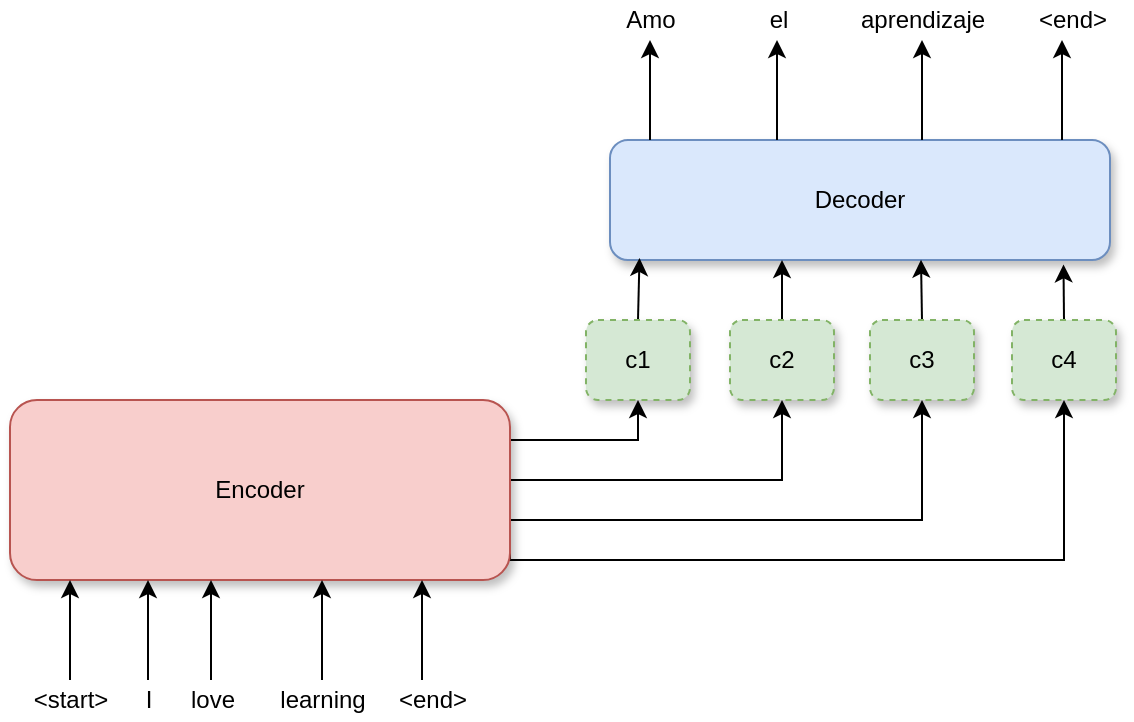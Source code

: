 <mxfile version="20.0.0" type="github">
  <diagram id="adZ-CjwqrUXUf0tD9GaO" name="Page-1">
    <mxGraphModel dx="1096" dy="523" grid="1" gridSize="10" guides="1" tooltips="1" connect="1" arrows="1" fold="1" page="1" pageScale="1" pageWidth="827" pageHeight="1169" math="0" shadow="0">
      <root>
        <mxCell id="0" />
        <mxCell id="1" parent="0" />
        <mxCell id="0S6Qyqmw0HfKIFP465_L-32" style="edgeStyle=orthogonalEdgeStyle;rounded=0;orthogonalLoop=1;jettySize=auto;html=1;exitX=1;exitY=0.25;exitDx=0;exitDy=0;entryX=0.5;entryY=1;entryDx=0;entryDy=0;fontSize=12;" edge="1" parent="1" source="0S6Qyqmw0HfKIFP465_L-1" target="0S6Qyqmw0HfKIFP465_L-14">
          <mxGeometry relative="1" as="geometry">
            <Array as="points">
              <mxPoint x="440" y="270" />
              <mxPoint x="504" y="270" />
            </Array>
          </mxGeometry>
        </mxCell>
        <mxCell id="0S6Qyqmw0HfKIFP465_L-41" style="edgeStyle=orthogonalEdgeStyle;rounded=0;orthogonalLoop=1;jettySize=auto;html=1;exitX=1;exitY=0.5;exitDx=0;exitDy=0;entryX=0.5;entryY=1;entryDx=0;entryDy=0;fontSize=12;" edge="1" parent="1" source="0S6Qyqmw0HfKIFP465_L-1" target="0S6Qyqmw0HfKIFP465_L-34">
          <mxGeometry relative="1" as="geometry">
            <Array as="points">
              <mxPoint x="440" y="290" />
              <mxPoint x="576" y="290" />
            </Array>
          </mxGeometry>
        </mxCell>
        <mxCell id="0S6Qyqmw0HfKIFP465_L-42" style="edgeStyle=orthogonalEdgeStyle;rounded=0;orthogonalLoop=1;jettySize=auto;html=1;exitX=1;exitY=0.75;exitDx=0;exitDy=0;entryX=0.5;entryY=1;entryDx=0;entryDy=0;fontSize=12;" edge="1" parent="1" source="0S6Qyqmw0HfKIFP465_L-1" target="0S6Qyqmw0HfKIFP465_L-35">
          <mxGeometry relative="1" as="geometry">
            <Array as="points">
              <mxPoint x="440" y="310" />
              <mxPoint x="646" y="310" />
            </Array>
          </mxGeometry>
        </mxCell>
        <mxCell id="0S6Qyqmw0HfKIFP465_L-44" style="edgeStyle=orthogonalEdgeStyle;rounded=0;orthogonalLoop=1;jettySize=auto;html=1;exitX=1;exitY=0.75;exitDx=0;exitDy=0;entryX=0.5;entryY=1;entryDx=0;entryDy=0;fontSize=12;" edge="1" parent="1" source="0S6Qyqmw0HfKIFP465_L-1" target="0S6Qyqmw0HfKIFP465_L-36">
          <mxGeometry relative="1" as="geometry">
            <Array as="points">
              <mxPoint x="440" y="330" />
              <mxPoint x="717" y="330" />
            </Array>
          </mxGeometry>
        </mxCell>
        <mxCell id="0S6Qyqmw0HfKIFP465_L-1" value="Encoder" style="rounded=1;whiteSpace=wrap;html=1;fillColor=#f8cecc;strokeColor=#b85450;fontSize=12;shadow=1;" vertex="1" parent="1">
          <mxGeometry x="190" y="250" width="250" height="90" as="geometry" />
        </mxCell>
        <mxCell id="0S6Qyqmw0HfKIFP465_L-2" value="Decoder" style="rounded=1;whiteSpace=wrap;html=1;fillColor=#dae8fc;strokeColor=#6c8ebf;fontSize=12;shadow=1;" vertex="1" parent="1">
          <mxGeometry x="490" y="120" width="250" height="60" as="geometry" />
        </mxCell>
        <mxCell id="0S6Qyqmw0HfKIFP465_L-4" value="" style="endArrow=classic;html=1;rounded=0;fontSize=12;" edge="1" parent="1">
          <mxGeometry width="50" height="50" relative="1" as="geometry">
            <mxPoint x="220" y="390" as="sourcePoint" />
            <mxPoint x="220" y="340" as="targetPoint" />
          </mxGeometry>
        </mxCell>
        <mxCell id="0S6Qyqmw0HfKIFP465_L-5" value="" style="endArrow=classic;html=1;rounded=0;fontSize=12;" edge="1" parent="1">
          <mxGeometry width="50" height="50" relative="1" as="geometry">
            <mxPoint x="259" y="390" as="sourcePoint" />
            <mxPoint x="259" y="340" as="targetPoint" />
          </mxGeometry>
        </mxCell>
        <mxCell id="0S6Qyqmw0HfKIFP465_L-6" value="" style="endArrow=classic;html=1;rounded=0;fontSize=12;" edge="1" parent="1">
          <mxGeometry width="50" height="50" relative="1" as="geometry">
            <mxPoint x="290.5" y="390" as="sourcePoint" />
            <mxPoint x="290.5" y="340" as="targetPoint" />
          </mxGeometry>
        </mxCell>
        <mxCell id="0S6Qyqmw0HfKIFP465_L-7" value="" style="endArrow=classic;html=1;rounded=0;fontSize=12;" edge="1" parent="1">
          <mxGeometry width="50" height="50" relative="1" as="geometry">
            <mxPoint x="346" y="390" as="sourcePoint" />
            <mxPoint x="346" y="340" as="targetPoint" />
          </mxGeometry>
        </mxCell>
        <mxCell id="0S6Qyqmw0HfKIFP465_L-8" value="" style="endArrow=classic;html=1;rounded=0;fontSize=12;" edge="1" parent="1">
          <mxGeometry width="50" height="50" relative="1" as="geometry">
            <mxPoint x="396" y="390" as="sourcePoint" />
            <mxPoint x="396" y="340" as="targetPoint" />
          </mxGeometry>
        </mxCell>
        <mxCell id="0S6Qyqmw0HfKIFP465_L-9" value="&amp;lt;start&amp;gt;" style="text;html=1;align=center;verticalAlign=middle;resizable=0;points=[];autosize=1;strokeColor=none;fillColor=none;fontSize=12;" vertex="1" parent="1">
          <mxGeometry x="190" y="390" width="60" height="20" as="geometry" />
        </mxCell>
        <mxCell id="0S6Qyqmw0HfKIFP465_L-10" value="I" style="text;html=1;align=center;verticalAlign=middle;resizable=0;points=[];autosize=1;strokeColor=none;fillColor=none;fontSize=12;" vertex="1" parent="1">
          <mxGeometry x="249" y="390" width="20" height="20" as="geometry" />
        </mxCell>
        <mxCell id="0S6Qyqmw0HfKIFP465_L-11" value="love" style="text;html=1;align=center;verticalAlign=middle;resizable=0;points=[];autosize=1;strokeColor=none;fillColor=none;fontSize=12;" vertex="1" parent="1">
          <mxGeometry x="271" y="390" width="40" height="20" as="geometry" />
        </mxCell>
        <mxCell id="0S6Qyqmw0HfKIFP465_L-12" value="learning" style="text;html=1;align=center;verticalAlign=middle;resizable=0;points=[];autosize=1;strokeColor=none;fillColor=none;fontSize=12;" vertex="1" parent="1">
          <mxGeometry x="311" y="390" width="70" height="20" as="geometry" />
        </mxCell>
        <mxCell id="0S6Qyqmw0HfKIFP465_L-13" value="&amp;lt;end&amp;gt;" style="text;html=1;align=center;verticalAlign=middle;resizable=0;points=[];autosize=1;strokeColor=none;fillColor=none;fontSize=12;" vertex="1" parent="1">
          <mxGeometry x="371" y="390" width="60" height="20" as="geometry" />
        </mxCell>
        <mxCell id="0S6Qyqmw0HfKIFP465_L-37" style="edgeStyle=orthogonalEdgeStyle;rounded=0;orthogonalLoop=1;jettySize=auto;html=1;exitX=0.5;exitY=0;exitDx=0;exitDy=0;entryX=0.059;entryY=0.983;entryDx=0;entryDy=0;entryPerimeter=0;fontSize=12;" edge="1" parent="1" source="0S6Qyqmw0HfKIFP465_L-14" target="0S6Qyqmw0HfKIFP465_L-2">
          <mxGeometry relative="1" as="geometry" />
        </mxCell>
        <mxCell id="0S6Qyqmw0HfKIFP465_L-14" value="c1" style="rounded=1;whiteSpace=wrap;html=1;fillColor=#d5e8d4;strokeColor=#82b366;fontSize=12;shadow=1;dashed=1;" vertex="1" parent="1">
          <mxGeometry x="478" y="210" width="52" height="40" as="geometry" />
        </mxCell>
        <mxCell id="0S6Qyqmw0HfKIFP465_L-16" value="" style="endArrow=classic;html=1;rounded=0;fontSize=12;" edge="1" parent="1">
          <mxGeometry width="50" height="50" relative="1" as="geometry">
            <mxPoint x="510" y="120" as="sourcePoint" />
            <mxPoint x="510" y="70" as="targetPoint" />
          </mxGeometry>
        </mxCell>
        <mxCell id="0S6Qyqmw0HfKIFP465_L-17" value="" style="endArrow=classic;html=1;rounded=0;fontSize=12;" edge="1" parent="1">
          <mxGeometry width="50" height="50" relative="1" as="geometry">
            <mxPoint x="573.5" y="120" as="sourcePoint" />
            <mxPoint x="573.5" y="70" as="targetPoint" />
          </mxGeometry>
        </mxCell>
        <mxCell id="0S6Qyqmw0HfKIFP465_L-18" value="" style="endArrow=classic;html=1;rounded=0;fontSize=12;" edge="1" parent="1">
          <mxGeometry width="50" height="50" relative="1" as="geometry">
            <mxPoint x="646" y="120" as="sourcePoint" />
            <mxPoint x="646" y="70" as="targetPoint" />
          </mxGeometry>
        </mxCell>
        <mxCell id="0S6Qyqmw0HfKIFP465_L-19" value="" style="endArrow=classic;html=1;rounded=0;fontSize=12;" edge="1" parent="1">
          <mxGeometry width="50" height="50" relative="1" as="geometry">
            <mxPoint x="716" y="120" as="sourcePoint" />
            <mxPoint x="716" y="70" as="targetPoint" />
          </mxGeometry>
        </mxCell>
        <mxCell id="0S6Qyqmw0HfKIFP465_L-21" value="Amo" style="text;html=1;align=center;verticalAlign=middle;resizable=0;points=[];autosize=1;strokeColor=none;fillColor=none;fontSize=12;" vertex="1" parent="1">
          <mxGeometry x="490" y="50" width="40" height="20" as="geometry" />
        </mxCell>
        <mxCell id="0S6Qyqmw0HfKIFP465_L-22" value="el" style="text;html=1;align=center;verticalAlign=middle;resizable=0;points=[];autosize=1;strokeColor=none;fillColor=none;fontSize=12;" vertex="1" parent="1">
          <mxGeometry x="559" y="50" width="30" height="20" as="geometry" />
        </mxCell>
        <mxCell id="0S6Qyqmw0HfKIFP465_L-23" value="aprendizaje" style="text;html=1;align=center;verticalAlign=middle;resizable=0;points=[];autosize=1;strokeColor=none;fillColor=none;fontSize=12;" vertex="1" parent="1">
          <mxGeometry x="601" y="50" width="90" height="20" as="geometry" />
        </mxCell>
        <mxCell id="0S6Qyqmw0HfKIFP465_L-24" value="&amp;lt;end&amp;gt;" style="text;html=1;align=center;verticalAlign=middle;resizable=0;points=[];autosize=1;strokeColor=none;fillColor=none;fontSize=12;" vertex="1" parent="1">
          <mxGeometry x="691" y="50" width="60" height="20" as="geometry" />
        </mxCell>
        <mxCell id="0S6Qyqmw0HfKIFP465_L-38" style="edgeStyle=orthogonalEdgeStyle;rounded=0;orthogonalLoop=1;jettySize=auto;html=1;exitX=0.5;exitY=0;exitDx=0;exitDy=0;entryX=0.344;entryY=1;entryDx=0;entryDy=0;entryPerimeter=0;fontSize=12;" edge="1" parent="1" source="0S6Qyqmw0HfKIFP465_L-34" target="0S6Qyqmw0HfKIFP465_L-2">
          <mxGeometry relative="1" as="geometry" />
        </mxCell>
        <mxCell id="0S6Qyqmw0HfKIFP465_L-34" value="c2" style="rounded=1;whiteSpace=wrap;html=1;fillColor=#d5e8d4;strokeColor=#82b366;fontSize=12;shadow=1;dashed=1;" vertex="1" parent="1">
          <mxGeometry x="550" y="210" width="52" height="40" as="geometry" />
        </mxCell>
        <mxCell id="0S6Qyqmw0HfKIFP465_L-39" style="edgeStyle=orthogonalEdgeStyle;rounded=0;orthogonalLoop=1;jettySize=auto;html=1;exitX=0.5;exitY=0;exitDx=0;exitDy=0;entryX=0.622;entryY=0.997;entryDx=0;entryDy=0;entryPerimeter=0;fontSize=12;" edge="1" parent="1" source="0S6Qyqmw0HfKIFP465_L-35" target="0S6Qyqmw0HfKIFP465_L-2">
          <mxGeometry relative="1" as="geometry" />
        </mxCell>
        <mxCell id="0S6Qyqmw0HfKIFP465_L-35" value="c3" style="rounded=1;whiteSpace=wrap;html=1;fillColor=#d5e8d4;strokeColor=#82b366;fontSize=12;shadow=1;dashed=1;" vertex="1" parent="1">
          <mxGeometry x="620" y="210" width="52" height="40" as="geometry" />
        </mxCell>
        <mxCell id="0S6Qyqmw0HfKIFP465_L-40" style="edgeStyle=orthogonalEdgeStyle;rounded=0;orthogonalLoop=1;jettySize=auto;html=1;exitX=0.5;exitY=0;exitDx=0;exitDy=0;entryX=0.907;entryY=1.037;entryDx=0;entryDy=0;entryPerimeter=0;fontSize=12;" edge="1" parent="1" source="0S6Qyqmw0HfKIFP465_L-36" target="0S6Qyqmw0HfKIFP465_L-2">
          <mxGeometry relative="1" as="geometry" />
        </mxCell>
        <mxCell id="0S6Qyqmw0HfKIFP465_L-36" value="c4" style="rounded=1;whiteSpace=wrap;html=1;fillColor=#d5e8d4;strokeColor=#82b366;fontSize=12;shadow=1;dashed=1;" vertex="1" parent="1">
          <mxGeometry x="691" y="210" width="52" height="40" as="geometry" />
        </mxCell>
      </root>
    </mxGraphModel>
  </diagram>
</mxfile>
